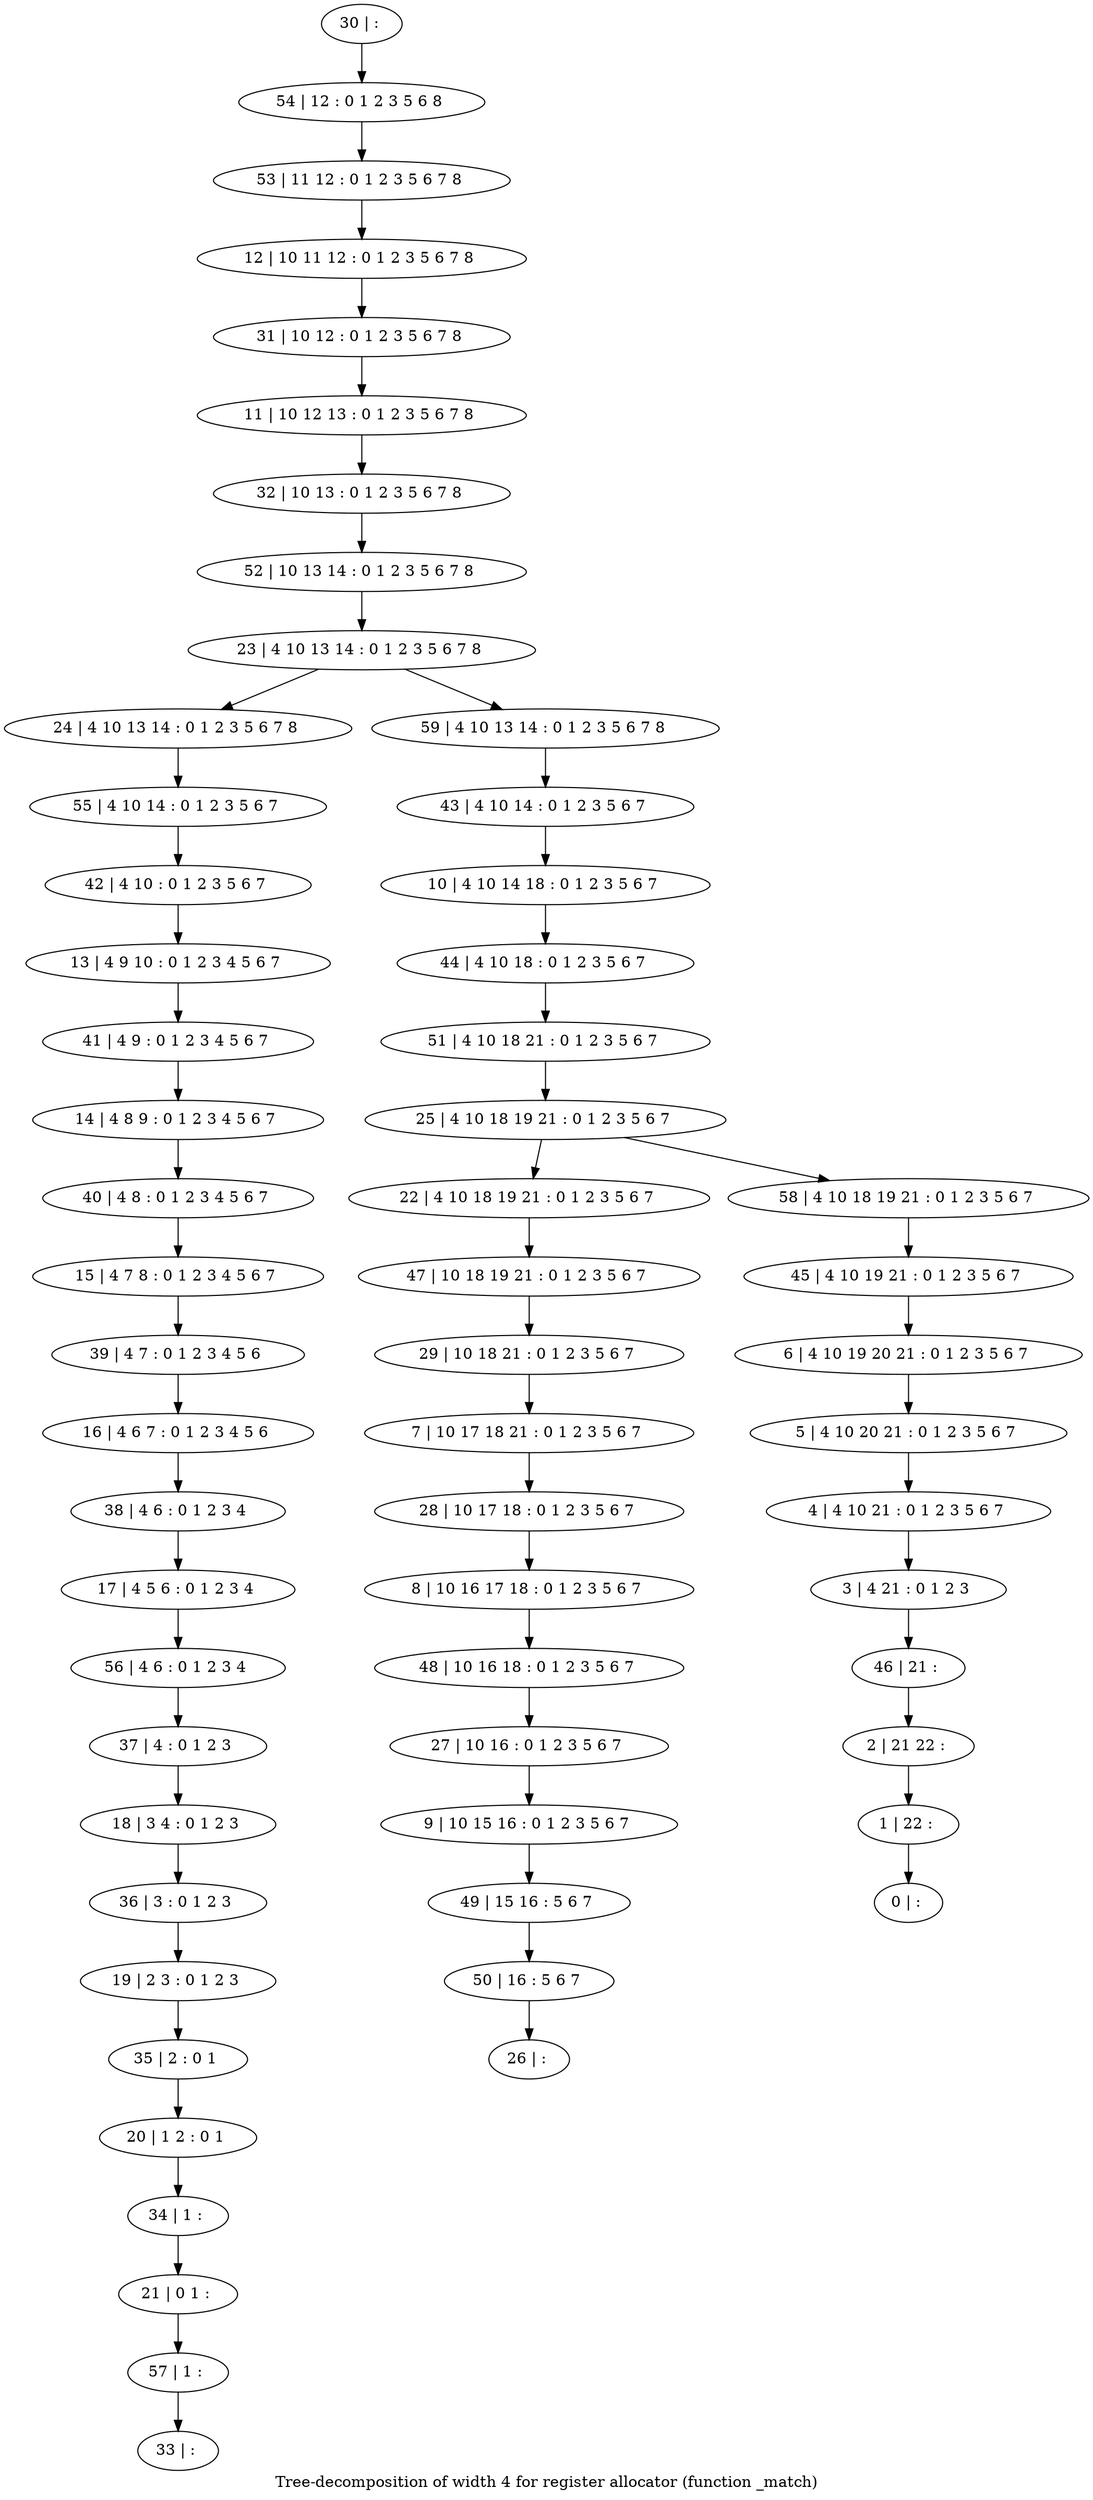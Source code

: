 digraph G {
graph [label="Tree-decomposition of width 4 for register allocator (function _match)"]
0[label="0 | : "];
1[label="1 | 22 : "];
2[label="2 | 21 22 : "];
3[label="3 | 4 21 : 0 1 2 3 "];
4[label="4 | 4 10 21 : 0 1 2 3 5 6 7 "];
5[label="5 | 4 10 20 21 : 0 1 2 3 5 6 7 "];
6[label="6 | 4 10 19 20 21 : 0 1 2 3 5 6 7 "];
7[label="7 | 10 17 18 21 : 0 1 2 3 5 6 7 "];
8[label="8 | 10 16 17 18 : 0 1 2 3 5 6 7 "];
9[label="9 | 10 15 16 : 0 1 2 3 5 6 7 "];
10[label="10 | 4 10 14 18 : 0 1 2 3 5 6 7 "];
11[label="11 | 10 12 13 : 0 1 2 3 5 6 7 8 "];
12[label="12 | 10 11 12 : 0 1 2 3 5 6 7 8 "];
13[label="13 | 4 9 10 : 0 1 2 3 4 5 6 7 "];
14[label="14 | 4 8 9 : 0 1 2 3 4 5 6 7 "];
15[label="15 | 4 7 8 : 0 1 2 3 4 5 6 7 "];
16[label="16 | 4 6 7 : 0 1 2 3 4 5 6 "];
17[label="17 | 4 5 6 : 0 1 2 3 4 "];
18[label="18 | 3 4 : 0 1 2 3 "];
19[label="19 | 2 3 : 0 1 2 3 "];
20[label="20 | 1 2 : 0 1 "];
21[label="21 | 0 1 : "];
22[label="22 | 4 10 18 19 21 : 0 1 2 3 5 6 7 "];
23[label="23 | 4 10 13 14 : 0 1 2 3 5 6 7 8 "];
24[label="24 | 4 10 13 14 : 0 1 2 3 5 6 7 8 "];
25[label="25 | 4 10 18 19 21 : 0 1 2 3 5 6 7 "];
26[label="26 | : "];
27[label="27 | 10 16 : 0 1 2 3 5 6 7 "];
28[label="28 | 10 17 18 : 0 1 2 3 5 6 7 "];
29[label="29 | 10 18 21 : 0 1 2 3 5 6 7 "];
30[label="30 | : "];
31[label="31 | 10 12 : 0 1 2 3 5 6 7 8 "];
32[label="32 | 10 13 : 0 1 2 3 5 6 7 8 "];
33[label="33 | : "];
34[label="34 | 1 : "];
35[label="35 | 2 : 0 1 "];
36[label="36 | 3 : 0 1 2 3 "];
37[label="37 | 4 : 0 1 2 3 "];
38[label="38 | 4 6 : 0 1 2 3 4 "];
39[label="39 | 4 7 : 0 1 2 3 4 5 6 "];
40[label="40 | 4 8 : 0 1 2 3 4 5 6 7 "];
41[label="41 | 4 9 : 0 1 2 3 4 5 6 7 "];
42[label="42 | 4 10 : 0 1 2 3 5 6 7 "];
43[label="43 | 4 10 14 : 0 1 2 3 5 6 7 "];
44[label="44 | 4 10 18 : 0 1 2 3 5 6 7 "];
45[label="45 | 4 10 19 21 : 0 1 2 3 5 6 7 "];
46[label="46 | 21 : "];
47[label="47 | 10 18 19 21 : 0 1 2 3 5 6 7 "];
48[label="48 | 10 16 18 : 0 1 2 3 5 6 7 "];
49[label="49 | 15 16 : 5 6 7 "];
50[label="50 | 16 : 5 6 7 "];
51[label="51 | 4 10 18 21 : 0 1 2 3 5 6 7 "];
52[label="52 | 10 13 14 : 0 1 2 3 5 6 7 8 "];
53[label="53 | 11 12 : 0 1 2 3 5 6 7 8 "];
54[label="54 | 12 : 0 1 2 3 5 6 8 "];
55[label="55 | 4 10 14 : 0 1 2 3 5 6 7 "];
56[label="56 | 4 6 : 0 1 2 3 4 "];
57[label="57 | 1 : "];
58[label="58 | 4 10 18 19 21 : 0 1 2 3 5 6 7 "];
59[label="59 | 4 10 13 14 : 0 1 2 3 5 6 7 8 "];
27->9 ;
28->8 ;
7->28 ;
29->7 ;
34->21 ;
20->34 ;
35->20 ;
19->35 ;
36->19 ;
18->36 ;
37->18 ;
38->17 ;
16->38 ;
39->16 ;
15->39 ;
40->15 ;
14->40 ;
41->14 ;
13->41 ;
42->13 ;
47->29 ;
22->47 ;
48->27 ;
8->48 ;
9->49 ;
50->26 ;
49->50 ;
55->42 ;
24->55 ;
56->37 ;
17->56 ;
57->33 ;
21->57 ;
30->54 ;
54->53 ;
53->12 ;
12->31 ;
31->11 ;
11->32 ;
32->52 ;
52->23 ;
43->10 ;
10->44 ;
44->51 ;
51->25 ;
45->6 ;
6->5 ;
5->4 ;
4->3 ;
3->46 ;
46->2 ;
2->1 ;
1->0 ;
58->45 ;
59->43 ;
25->22 ;
25->58 ;
23->24 ;
23->59 ;
}
